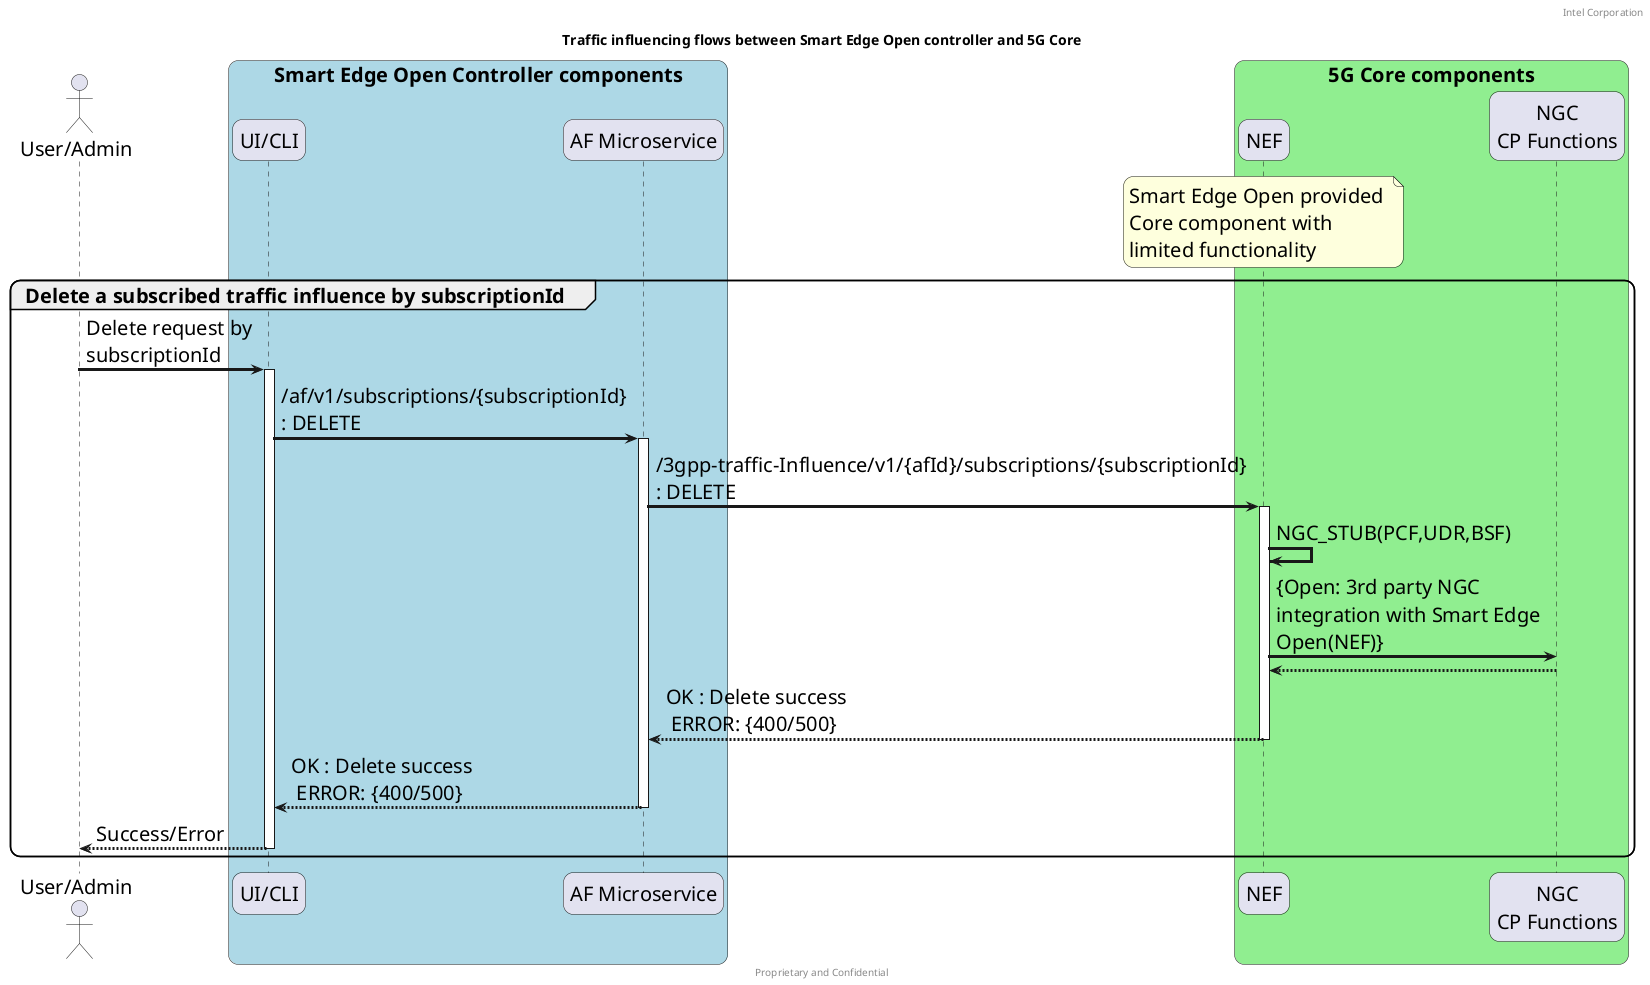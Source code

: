 @startuml
/' SPDX-License-Identifier: Apache-2.0
   Copyright (c) 2020 Intel Corporation
'/
skinparam monochrome false
skinparam roundcorner 20
skinparam defaultFontName "Intel Clear"
skinparam defaultFontSize 20
skinparam maxmessagesize 300
skinparam sequenceArrowThickness 3

header Intel Corporation
footer Proprietary and Confidential
title Traffic influencing flows between Smart Edge Open controller and 5G Core

actor "User/Admin" as user
box "Smart Edge Open Controller components" #LightBlue
    participant "UI/CLI" as cnca 
    participant "AF Microservice" as af
end box
box "5G Core components" #LightGreen
    participant "NEF" as nef
    note over nef 
        Smart Edge Open provided 
        Core component with 
        limited functionality
    end note
    participant "NGC\nCP Functions" as ngccp
end box


group Delete a subscribed traffic influence by subscriptionId
    user -> cnca : Delete request by subscriptionId
    activate cnca
    cnca -> af : /af/v1/subscriptions/{subscriptionId} : DELETE
    activate af
    af -> nef : /3gpp-traffic-Influence/v1/{afId}/subscriptions/{subscriptionId} : DELETE
    activate nef
    nef -> nef : NGC_STUB(PCF,UDR,BSF)
    nef -> ngccp : {Open: 3rd party NGC integration with Smart Edge Open(NEF)}
    ngccp --> nef :
    nef --> af : OK : Delete success \n ERROR: {400/500}
    deactivate nef
    af --> cnca : OK : Delete success \n ERROR: {400/500}
    deactivate af
    cnca --> user : Success/Error
    deactivate cnca
end group

@enduml

